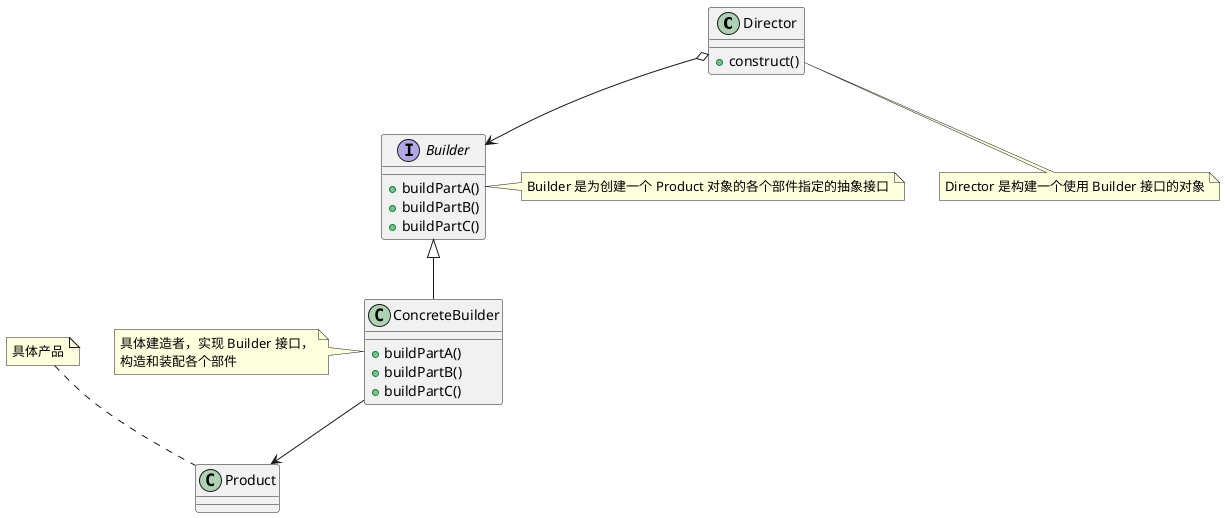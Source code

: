 @startuml design

class Director{
    + construct()
}

note bottom of Director
Director 是构建一个使用 Builder 接口的对象
end note

interface Builder {
    + buildPartA()
    + buildPartB()
    + buildPartC()
}

note right of Builder
Builder 是为创建一个 Product 对象的各个部件指定的抽象接口
end note

Director o--> Builder

class ConcreteBuilder extends Builder{
    + buildPartA()
    + buildPartB()
    + buildPartC()
}

note left of ConcreteBuilder
具体建造者，实现 Builder 接口，
构造和装配各个部件
end note

ConcreteBuilder --> Product

note top of Product
具体产品
end note

@enduml